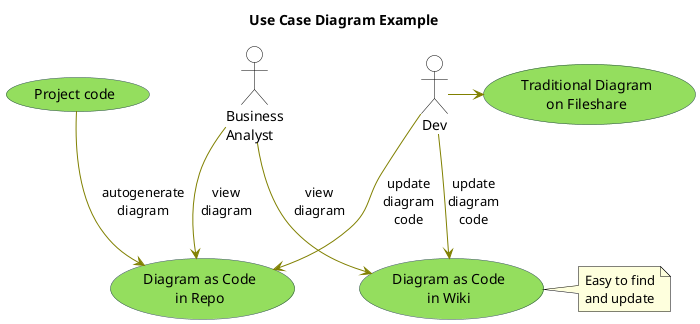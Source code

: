 @startuml

title Use Case Diagram Example

skinparam shadowing false
skinparam actor {
	BorderColor black
	BackgroundColor white
}
skinparam usecase {
    BackgroundColor #94de5e
    BorderColor DarkSlateGray
    ArrowColor Olive
}
skinparam noteBorderColor black

actor Dev as dev
actor "Business\nAnalyst" as ba
(Diagram as Code\nin Wiki) as wiki
note right: Easy to find\nand update
(Diagram as Code\nin Repo) as repo
(Traditional Diagram\non Fileshare) as trad
(Project code) as sourcecode

dev -> wiki: update\ndiagram\ncode
dev --> repo: update\ndiagram\ncode
dev -> trad
ba --> wiki: view\ndiagram
ba --> repo: view\ndiagram
sourcecode --> repo: autogenerate\ndiagram 

@enduml
